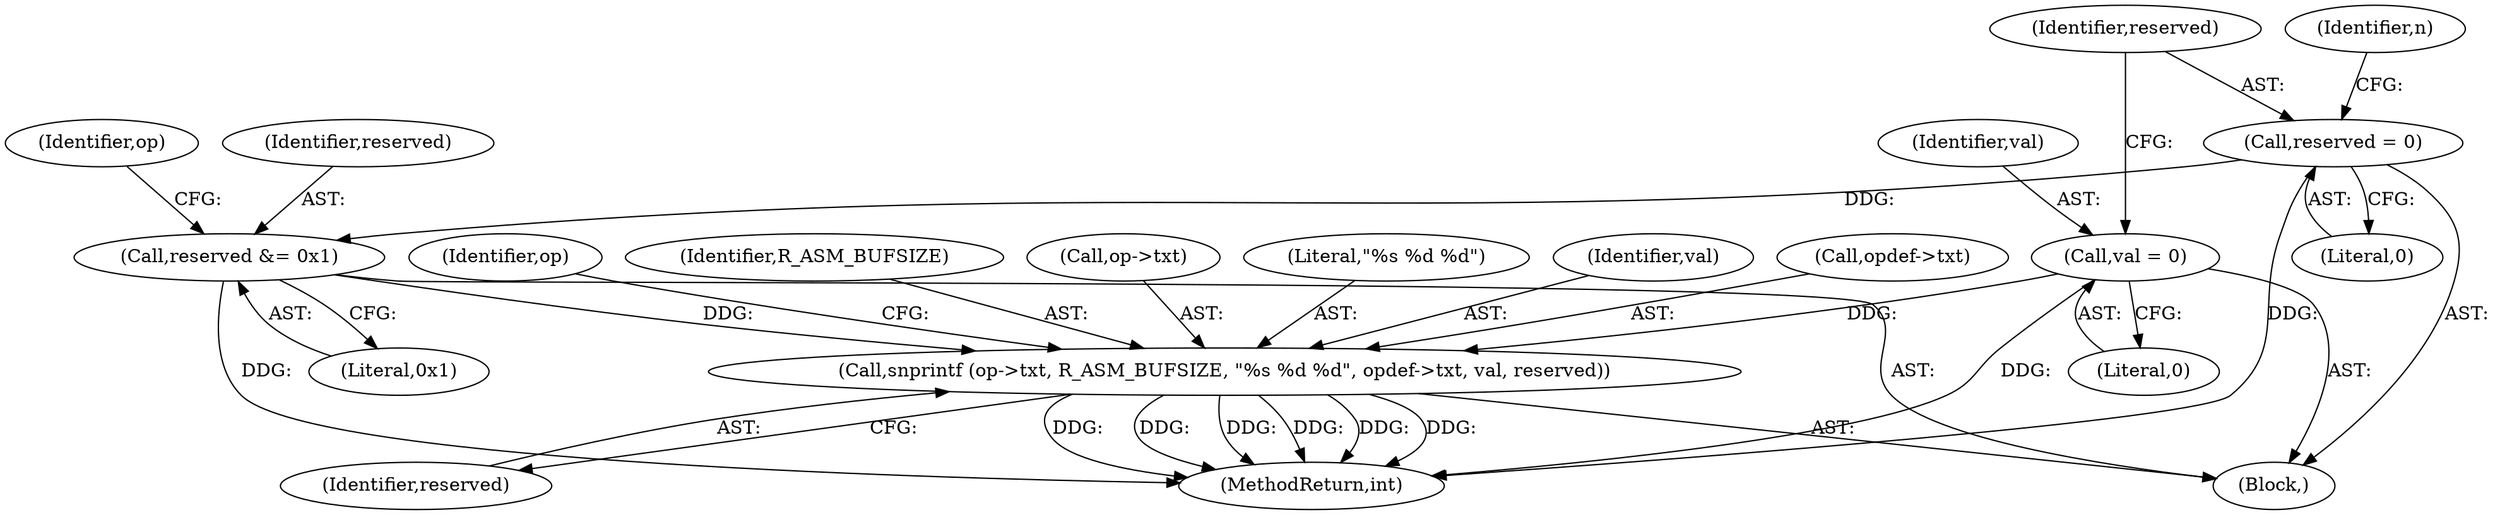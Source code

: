 digraph "0_radare2_bd276ef2fd8ac3401e65be7c126a43175ccfbcd7@API" {
"1000711" [label="(Call,snprintf (op->txt, R_ASM_BUFSIZE, \"%s %d %d\", opdef->txt, val, reserved))"];
"1000647" [label="(Call,val = 0)"];
"1000708" [label="(Call,reserved &= 0x1)"];
"1000651" [label="(Call,reserved = 0)"];
"1000709" [label="(Identifier,reserved)"];
"1000651" [label="(Call,reserved = 0)"];
"1000652" [label="(Identifier,reserved)"];
"1000716" [label="(Literal,\"%s %d %d\")"];
"1001097" [label="(MethodReturn,int)"];
"1000720" [label="(Identifier,val)"];
"1000721" [label="(Identifier,reserved)"];
"1000656" [label="(Identifier,n)"];
"1000649" [label="(Literal,0)"];
"1000708" [label="(Call,reserved &= 0x1)"];
"1000717" [label="(Call,opdef->txt)"];
"1000645" [label="(Block,)"];
"1000724" [label="(Identifier,op)"];
"1000713" [label="(Identifier,op)"];
"1000653" [label="(Literal,0)"];
"1000715" [label="(Identifier,R_ASM_BUFSIZE)"];
"1000710" [label="(Literal,0x1)"];
"1000711" [label="(Call,snprintf (op->txt, R_ASM_BUFSIZE, \"%s %d %d\", opdef->txt, val, reserved))"];
"1000647" [label="(Call,val = 0)"];
"1000648" [label="(Identifier,val)"];
"1000712" [label="(Call,op->txt)"];
"1000711" -> "1000645"  [label="AST: "];
"1000711" -> "1000721"  [label="CFG: "];
"1000712" -> "1000711"  [label="AST: "];
"1000715" -> "1000711"  [label="AST: "];
"1000716" -> "1000711"  [label="AST: "];
"1000717" -> "1000711"  [label="AST: "];
"1000720" -> "1000711"  [label="AST: "];
"1000721" -> "1000711"  [label="AST: "];
"1000724" -> "1000711"  [label="CFG: "];
"1000711" -> "1001097"  [label="DDG: "];
"1000711" -> "1001097"  [label="DDG: "];
"1000711" -> "1001097"  [label="DDG: "];
"1000711" -> "1001097"  [label="DDG: "];
"1000711" -> "1001097"  [label="DDG: "];
"1000711" -> "1001097"  [label="DDG: "];
"1000647" -> "1000711"  [label="DDG: "];
"1000708" -> "1000711"  [label="DDG: "];
"1000647" -> "1000645"  [label="AST: "];
"1000647" -> "1000649"  [label="CFG: "];
"1000648" -> "1000647"  [label="AST: "];
"1000649" -> "1000647"  [label="AST: "];
"1000652" -> "1000647"  [label="CFG: "];
"1000647" -> "1001097"  [label="DDG: "];
"1000708" -> "1000645"  [label="AST: "];
"1000708" -> "1000710"  [label="CFG: "];
"1000709" -> "1000708"  [label="AST: "];
"1000710" -> "1000708"  [label="AST: "];
"1000713" -> "1000708"  [label="CFG: "];
"1000708" -> "1001097"  [label="DDG: "];
"1000651" -> "1000708"  [label="DDG: "];
"1000651" -> "1000645"  [label="AST: "];
"1000651" -> "1000653"  [label="CFG: "];
"1000652" -> "1000651"  [label="AST: "];
"1000653" -> "1000651"  [label="AST: "];
"1000656" -> "1000651"  [label="CFG: "];
"1000651" -> "1001097"  [label="DDG: "];
}
